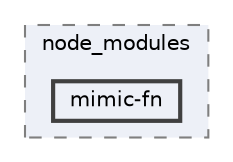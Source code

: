 digraph "pkiclassroomrescheduler/src/main/frontend/node_modules/mimic-fn"
{
 // LATEX_PDF_SIZE
  bgcolor="transparent";
  edge [fontname=Helvetica,fontsize=10,labelfontname=Helvetica,labelfontsize=10];
  node [fontname=Helvetica,fontsize=10,shape=box,height=0.2,width=0.4];
  compound=true
  subgraph clusterdir_72953eda66ccb3a2722c28e1c3e6c23b {
    graph [ bgcolor="#edf0f7", pencolor="grey50", label="node_modules", fontname=Helvetica,fontsize=10 style="filled,dashed", URL="dir_72953eda66ccb3a2722c28e1c3e6c23b.html",tooltip=""]
  dir_7ac32a39a09550aa02d0e474d1d9ca5e [label="mimic-fn", fillcolor="#edf0f7", color="grey25", style="filled,bold", URL="dir_7ac32a39a09550aa02d0e474d1d9ca5e.html",tooltip=""];
  }
}
